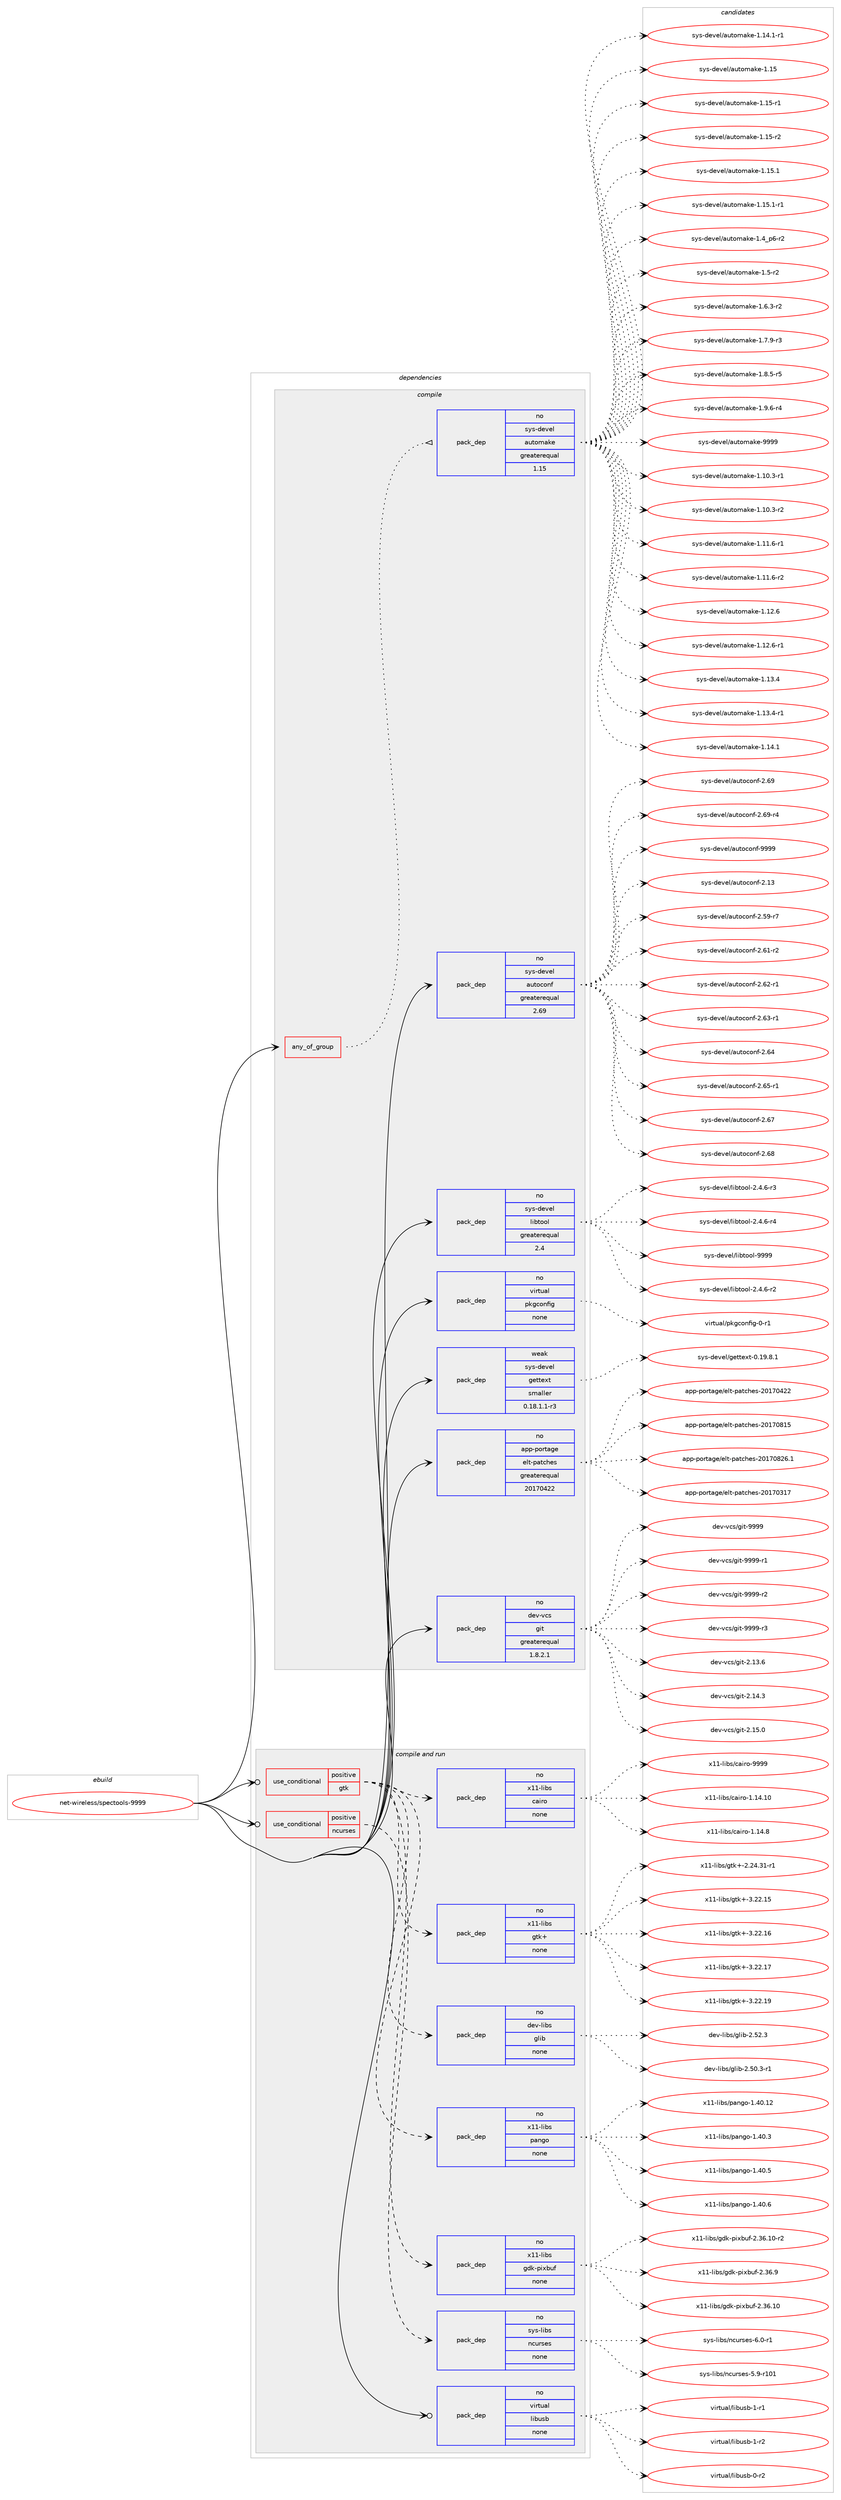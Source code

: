 digraph prolog {

# *************
# Graph options
# *************

newrank=true;
concentrate=true;
compound=true;
graph [rankdir=LR,fontname=Helvetica,fontsize=10,ranksep=1.5];#, ranksep=2.5, nodesep=0.2];
edge  [arrowhead=vee];
node  [fontname=Helvetica,fontsize=10];

# **********
# The ebuild
# **********

subgraph cluster_leftcol {
color=gray;
rank=same;
label=<<i>ebuild</i>>;
id [label="net-wireless/spectools-9999", color=red, width=4, href="../net-wireless/spectools-9999.svg"];
}

# ****************
# The dependencies
# ****************

subgraph cluster_midcol {
color=gray;
label=<<i>dependencies</i>>;
subgraph cluster_compile {
fillcolor="#eeeeee";
style=filled;
label=<<i>compile</i>>;
subgraph any7402 {
dependency440289 [label=<<TABLE BORDER="0" CELLBORDER="1" CELLSPACING="0" CELLPADDING="4"><TR><TD CELLPADDING="10">any_of_group</TD></TR></TABLE>>, shape=none, color=red];subgraph pack323809 {
dependency440290 [label=<<TABLE BORDER="0" CELLBORDER="1" CELLSPACING="0" CELLPADDING="4" WIDTH="220"><TR><TD ROWSPAN="6" CELLPADDING="30">pack_dep</TD></TR><TR><TD WIDTH="110">no</TD></TR><TR><TD>sys-devel</TD></TR><TR><TD>automake</TD></TR><TR><TD>greaterequal</TD></TR><TR><TD>1.15</TD></TR></TABLE>>, shape=none, color=blue];
}
dependency440289:e -> dependency440290:w [weight=20,style="dotted",arrowhead="oinv"];
}
id:e -> dependency440289:w [weight=20,style="solid",arrowhead="vee"];
subgraph pack323810 {
dependency440291 [label=<<TABLE BORDER="0" CELLBORDER="1" CELLSPACING="0" CELLPADDING="4" WIDTH="220"><TR><TD ROWSPAN="6" CELLPADDING="30">pack_dep</TD></TR><TR><TD WIDTH="110">no</TD></TR><TR><TD>app-portage</TD></TR><TR><TD>elt-patches</TD></TR><TR><TD>greaterequal</TD></TR><TR><TD>20170422</TD></TR></TABLE>>, shape=none, color=blue];
}
id:e -> dependency440291:w [weight=20,style="solid",arrowhead="vee"];
subgraph pack323811 {
dependency440292 [label=<<TABLE BORDER="0" CELLBORDER="1" CELLSPACING="0" CELLPADDING="4" WIDTH="220"><TR><TD ROWSPAN="6" CELLPADDING="30">pack_dep</TD></TR><TR><TD WIDTH="110">no</TD></TR><TR><TD>dev-vcs</TD></TR><TR><TD>git</TD></TR><TR><TD>greaterequal</TD></TR><TR><TD>1.8.2.1</TD></TR></TABLE>>, shape=none, color=blue];
}
id:e -> dependency440292:w [weight=20,style="solid",arrowhead="vee"];
subgraph pack323812 {
dependency440293 [label=<<TABLE BORDER="0" CELLBORDER="1" CELLSPACING="0" CELLPADDING="4" WIDTH="220"><TR><TD ROWSPAN="6" CELLPADDING="30">pack_dep</TD></TR><TR><TD WIDTH="110">no</TD></TR><TR><TD>sys-devel</TD></TR><TR><TD>autoconf</TD></TR><TR><TD>greaterequal</TD></TR><TR><TD>2.69</TD></TR></TABLE>>, shape=none, color=blue];
}
id:e -> dependency440293:w [weight=20,style="solid",arrowhead="vee"];
subgraph pack323813 {
dependency440294 [label=<<TABLE BORDER="0" CELLBORDER="1" CELLSPACING="0" CELLPADDING="4" WIDTH="220"><TR><TD ROWSPAN="6" CELLPADDING="30">pack_dep</TD></TR><TR><TD WIDTH="110">no</TD></TR><TR><TD>sys-devel</TD></TR><TR><TD>libtool</TD></TR><TR><TD>greaterequal</TD></TR><TR><TD>2.4</TD></TR></TABLE>>, shape=none, color=blue];
}
id:e -> dependency440294:w [weight=20,style="solid",arrowhead="vee"];
subgraph pack323814 {
dependency440295 [label=<<TABLE BORDER="0" CELLBORDER="1" CELLSPACING="0" CELLPADDING="4" WIDTH="220"><TR><TD ROWSPAN="6" CELLPADDING="30">pack_dep</TD></TR><TR><TD WIDTH="110">no</TD></TR><TR><TD>virtual</TD></TR><TR><TD>pkgconfig</TD></TR><TR><TD>none</TD></TR><TR><TD></TD></TR></TABLE>>, shape=none, color=blue];
}
id:e -> dependency440295:w [weight=20,style="solid",arrowhead="vee"];
subgraph pack323815 {
dependency440296 [label=<<TABLE BORDER="0" CELLBORDER="1" CELLSPACING="0" CELLPADDING="4" WIDTH="220"><TR><TD ROWSPAN="6" CELLPADDING="30">pack_dep</TD></TR><TR><TD WIDTH="110">weak</TD></TR><TR><TD>sys-devel</TD></TR><TR><TD>gettext</TD></TR><TR><TD>smaller</TD></TR><TR><TD>0.18.1.1-r3</TD></TR></TABLE>>, shape=none, color=blue];
}
id:e -> dependency440296:w [weight=20,style="solid",arrowhead="vee"];
}
subgraph cluster_compileandrun {
fillcolor="#eeeeee";
style=filled;
label=<<i>compile and run</i>>;
subgraph cond108839 {
dependency440297 [label=<<TABLE BORDER="0" CELLBORDER="1" CELLSPACING="0" CELLPADDING="4"><TR><TD ROWSPAN="3" CELLPADDING="10">use_conditional</TD></TR><TR><TD>positive</TD></TR><TR><TD>gtk</TD></TR></TABLE>>, shape=none, color=red];
subgraph pack323816 {
dependency440298 [label=<<TABLE BORDER="0" CELLBORDER="1" CELLSPACING="0" CELLPADDING="4" WIDTH="220"><TR><TD ROWSPAN="6" CELLPADDING="30">pack_dep</TD></TR><TR><TD WIDTH="110">no</TD></TR><TR><TD>x11-libs</TD></TR><TR><TD>gtk+</TD></TR><TR><TD>none</TD></TR><TR><TD></TD></TR></TABLE>>, shape=none, color=blue];
}
dependency440297:e -> dependency440298:w [weight=20,style="dashed",arrowhead="vee"];
subgraph pack323817 {
dependency440299 [label=<<TABLE BORDER="0" CELLBORDER="1" CELLSPACING="0" CELLPADDING="4" WIDTH="220"><TR><TD ROWSPAN="6" CELLPADDING="30">pack_dep</TD></TR><TR><TD WIDTH="110">no</TD></TR><TR><TD>x11-libs</TD></TR><TR><TD>cairo</TD></TR><TR><TD>none</TD></TR><TR><TD></TD></TR></TABLE>>, shape=none, color=blue];
}
dependency440297:e -> dependency440299:w [weight=20,style="dashed",arrowhead="vee"];
subgraph pack323818 {
dependency440300 [label=<<TABLE BORDER="0" CELLBORDER="1" CELLSPACING="0" CELLPADDING="4" WIDTH="220"><TR><TD ROWSPAN="6" CELLPADDING="30">pack_dep</TD></TR><TR><TD WIDTH="110">no</TD></TR><TR><TD>x11-libs</TD></TR><TR><TD>gdk-pixbuf</TD></TR><TR><TD>none</TD></TR><TR><TD></TD></TR></TABLE>>, shape=none, color=blue];
}
dependency440297:e -> dependency440300:w [weight=20,style="dashed",arrowhead="vee"];
subgraph pack323819 {
dependency440301 [label=<<TABLE BORDER="0" CELLBORDER="1" CELLSPACING="0" CELLPADDING="4" WIDTH="220"><TR><TD ROWSPAN="6" CELLPADDING="30">pack_dep</TD></TR><TR><TD WIDTH="110">no</TD></TR><TR><TD>x11-libs</TD></TR><TR><TD>pango</TD></TR><TR><TD>none</TD></TR><TR><TD></TD></TR></TABLE>>, shape=none, color=blue];
}
dependency440297:e -> dependency440301:w [weight=20,style="dashed",arrowhead="vee"];
subgraph pack323820 {
dependency440302 [label=<<TABLE BORDER="0" CELLBORDER="1" CELLSPACING="0" CELLPADDING="4" WIDTH="220"><TR><TD ROWSPAN="6" CELLPADDING="30">pack_dep</TD></TR><TR><TD WIDTH="110">no</TD></TR><TR><TD>dev-libs</TD></TR><TR><TD>glib</TD></TR><TR><TD>none</TD></TR><TR><TD></TD></TR></TABLE>>, shape=none, color=blue];
}
dependency440297:e -> dependency440302:w [weight=20,style="dashed",arrowhead="vee"];
}
id:e -> dependency440297:w [weight=20,style="solid",arrowhead="odotvee"];
subgraph cond108840 {
dependency440303 [label=<<TABLE BORDER="0" CELLBORDER="1" CELLSPACING="0" CELLPADDING="4"><TR><TD ROWSPAN="3" CELLPADDING="10">use_conditional</TD></TR><TR><TD>positive</TD></TR><TR><TD>ncurses</TD></TR></TABLE>>, shape=none, color=red];
subgraph pack323821 {
dependency440304 [label=<<TABLE BORDER="0" CELLBORDER="1" CELLSPACING="0" CELLPADDING="4" WIDTH="220"><TR><TD ROWSPAN="6" CELLPADDING="30">pack_dep</TD></TR><TR><TD WIDTH="110">no</TD></TR><TR><TD>sys-libs</TD></TR><TR><TD>ncurses</TD></TR><TR><TD>none</TD></TR><TR><TD></TD></TR></TABLE>>, shape=none, color=blue];
}
dependency440303:e -> dependency440304:w [weight=20,style="dashed",arrowhead="vee"];
}
id:e -> dependency440303:w [weight=20,style="solid",arrowhead="odotvee"];
subgraph pack323822 {
dependency440305 [label=<<TABLE BORDER="0" CELLBORDER="1" CELLSPACING="0" CELLPADDING="4" WIDTH="220"><TR><TD ROWSPAN="6" CELLPADDING="30">pack_dep</TD></TR><TR><TD WIDTH="110">no</TD></TR><TR><TD>virtual</TD></TR><TR><TD>libusb</TD></TR><TR><TD>none</TD></TR><TR><TD></TD></TR></TABLE>>, shape=none, color=blue];
}
id:e -> dependency440305:w [weight=20,style="solid",arrowhead="odotvee"];
}
subgraph cluster_run {
fillcolor="#eeeeee";
style=filled;
label=<<i>run</i>>;
}
}

# **************
# The candidates
# **************

subgraph cluster_choices {
rank=same;
color=gray;
label=<<i>candidates</i>>;

subgraph choice323809 {
color=black;
nodesep=1;
choice11512111545100101118101108479711711611110997107101454946494846514511449 [label="sys-devel/automake-1.10.3-r1", color=red, width=4,href="../sys-devel/automake-1.10.3-r1.svg"];
choice11512111545100101118101108479711711611110997107101454946494846514511450 [label="sys-devel/automake-1.10.3-r2", color=red, width=4,href="../sys-devel/automake-1.10.3-r2.svg"];
choice11512111545100101118101108479711711611110997107101454946494946544511449 [label="sys-devel/automake-1.11.6-r1", color=red, width=4,href="../sys-devel/automake-1.11.6-r1.svg"];
choice11512111545100101118101108479711711611110997107101454946494946544511450 [label="sys-devel/automake-1.11.6-r2", color=red, width=4,href="../sys-devel/automake-1.11.6-r2.svg"];
choice1151211154510010111810110847971171161111099710710145494649504654 [label="sys-devel/automake-1.12.6", color=red, width=4,href="../sys-devel/automake-1.12.6.svg"];
choice11512111545100101118101108479711711611110997107101454946495046544511449 [label="sys-devel/automake-1.12.6-r1", color=red, width=4,href="../sys-devel/automake-1.12.6-r1.svg"];
choice1151211154510010111810110847971171161111099710710145494649514652 [label="sys-devel/automake-1.13.4", color=red, width=4,href="../sys-devel/automake-1.13.4.svg"];
choice11512111545100101118101108479711711611110997107101454946495146524511449 [label="sys-devel/automake-1.13.4-r1", color=red, width=4,href="../sys-devel/automake-1.13.4-r1.svg"];
choice1151211154510010111810110847971171161111099710710145494649524649 [label="sys-devel/automake-1.14.1", color=red, width=4,href="../sys-devel/automake-1.14.1.svg"];
choice11512111545100101118101108479711711611110997107101454946495246494511449 [label="sys-devel/automake-1.14.1-r1", color=red, width=4,href="../sys-devel/automake-1.14.1-r1.svg"];
choice115121115451001011181011084797117116111109971071014549464953 [label="sys-devel/automake-1.15", color=red, width=4,href="../sys-devel/automake-1.15.svg"];
choice1151211154510010111810110847971171161111099710710145494649534511449 [label="sys-devel/automake-1.15-r1", color=red, width=4,href="../sys-devel/automake-1.15-r1.svg"];
choice1151211154510010111810110847971171161111099710710145494649534511450 [label="sys-devel/automake-1.15-r2", color=red, width=4,href="../sys-devel/automake-1.15-r2.svg"];
choice1151211154510010111810110847971171161111099710710145494649534649 [label="sys-devel/automake-1.15.1", color=red, width=4,href="../sys-devel/automake-1.15.1.svg"];
choice11512111545100101118101108479711711611110997107101454946495346494511449 [label="sys-devel/automake-1.15.1-r1", color=red, width=4,href="../sys-devel/automake-1.15.1-r1.svg"];
choice115121115451001011181011084797117116111109971071014549465295112544511450 [label="sys-devel/automake-1.4_p6-r2", color=red, width=4,href="../sys-devel/automake-1.4_p6-r2.svg"];
choice11512111545100101118101108479711711611110997107101454946534511450 [label="sys-devel/automake-1.5-r2", color=red, width=4,href="../sys-devel/automake-1.5-r2.svg"];
choice115121115451001011181011084797117116111109971071014549465446514511450 [label="sys-devel/automake-1.6.3-r2", color=red, width=4,href="../sys-devel/automake-1.6.3-r2.svg"];
choice115121115451001011181011084797117116111109971071014549465546574511451 [label="sys-devel/automake-1.7.9-r3", color=red, width=4,href="../sys-devel/automake-1.7.9-r3.svg"];
choice115121115451001011181011084797117116111109971071014549465646534511453 [label="sys-devel/automake-1.8.5-r5", color=red, width=4,href="../sys-devel/automake-1.8.5-r5.svg"];
choice115121115451001011181011084797117116111109971071014549465746544511452 [label="sys-devel/automake-1.9.6-r4", color=red, width=4,href="../sys-devel/automake-1.9.6-r4.svg"];
choice115121115451001011181011084797117116111109971071014557575757 [label="sys-devel/automake-9999", color=red, width=4,href="../sys-devel/automake-9999.svg"];
dependency440290:e -> choice11512111545100101118101108479711711611110997107101454946494846514511449:w [style=dotted,weight="100"];
dependency440290:e -> choice11512111545100101118101108479711711611110997107101454946494846514511450:w [style=dotted,weight="100"];
dependency440290:e -> choice11512111545100101118101108479711711611110997107101454946494946544511449:w [style=dotted,weight="100"];
dependency440290:e -> choice11512111545100101118101108479711711611110997107101454946494946544511450:w [style=dotted,weight="100"];
dependency440290:e -> choice1151211154510010111810110847971171161111099710710145494649504654:w [style=dotted,weight="100"];
dependency440290:e -> choice11512111545100101118101108479711711611110997107101454946495046544511449:w [style=dotted,weight="100"];
dependency440290:e -> choice1151211154510010111810110847971171161111099710710145494649514652:w [style=dotted,weight="100"];
dependency440290:e -> choice11512111545100101118101108479711711611110997107101454946495146524511449:w [style=dotted,weight="100"];
dependency440290:e -> choice1151211154510010111810110847971171161111099710710145494649524649:w [style=dotted,weight="100"];
dependency440290:e -> choice11512111545100101118101108479711711611110997107101454946495246494511449:w [style=dotted,weight="100"];
dependency440290:e -> choice115121115451001011181011084797117116111109971071014549464953:w [style=dotted,weight="100"];
dependency440290:e -> choice1151211154510010111810110847971171161111099710710145494649534511449:w [style=dotted,weight="100"];
dependency440290:e -> choice1151211154510010111810110847971171161111099710710145494649534511450:w [style=dotted,weight="100"];
dependency440290:e -> choice1151211154510010111810110847971171161111099710710145494649534649:w [style=dotted,weight="100"];
dependency440290:e -> choice11512111545100101118101108479711711611110997107101454946495346494511449:w [style=dotted,weight="100"];
dependency440290:e -> choice115121115451001011181011084797117116111109971071014549465295112544511450:w [style=dotted,weight="100"];
dependency440290:e -> choice11512111545100101118101108479711711611110997107101454946534511450:w [style=dotted,weight="100"];
dependency440290:e -> choice115121115451001011181011084797117116111109971071014549465446514511450:w [style=dotted,weight="100"];
dependency440290:e -> choice115121115451001011181011084797117116111109971071014549465546574511451:w [style=dotted,weight="100"];
dependency440290:e -> choice115121115451001011181011084797117116111109971071014549465646534511453:w [style=dotted,weight="100"];
dependency440290:e -> choice115121115451001011181011084797117116111109971071014549465746544511452:w [style=dotted,weight="100"];
dependency440290:e -> choice115121115451001011181011084797117116111109971071014557575757:w [style=dotted,weight="100"];
}
subgraph choice323810 {
color=black;
nodesep=1;
choice97112112451121111141169710310147101108116451129711699104101115455048495548514955 [label="app-portage/elt-patches-20170317", color=red, width=4,href="../app-portage/elt-patches-20170317.svg"];
choice97112112451121111141169710310147101108116451129711699104101115455048495548525050 [label="app-portage/elt-patches-20170422", color=red, width=4,href="../app-portage/elt-patches-20170422.svg"];
choice97112112451121111141169710310147101108116451129711699104101115455048495548564953 [label="app-portage/elt-patches-20170815", color=red, width=4,href="../app-portage/elt-patches-20170815.svg"];
choice971121124511211111411697103101471011081164511297116991041011154550484955485650544649 [label="app-portage/elt-patches-20170826.1", color=red, width=4,href="../app-portage/elt-patches-20170826.1.svg"];
dependency440291:e -> choice97112112451121111141169710310147101108116451129711699104101115455048495548514955:w [style=dotted,weight="100"];
dependency440291:e -> choice97112112451121111141169710310147101108116451129711699104101115455048495548525050:w [style=dotted,weight="100"];
dependency440291:e -> choice97112112451121111141169710310147101108116451129711699104101115455048495548564953:w [style=dotted,weight="100"];
dependency440291:e -> choice971121124511211111411697103101471011081164511297116991041011154550484955485650544649:w [style=dotted,weight="100"];
}
subgraph choice323811 {
color=black;
nodesep=1;
choice10010111845118991154710310511645504649514654 [label="dev-vcs/git-2.13.6", color=red, width=4,href="../dev-vcs/git-2.13.6.svg"];
choice10010111845118991154710310511645504649524651 [label="dev-vcs/git-2.14.3", color=red, width=4,href="../dev-vcs/git-2.14.3.svg"];
choice10010111845118991154710310511645504649534648 [label="dev-vcs/git-2.15.0", color=red, width=4,href="../dev-vcs/git-2.15.0.svg"];
choice1001011184511899115471031051164557575757 [label="dev-vcs/git-9999", color=red, width=4,href="../dev-vcs/git-9999.svg"];
choice10010111845118991154710310511645575757574511449 [label="dev-vcs/git-9999-r1", color=red, width=4,href="../dev-vcs/git-9999-r1.svg"];
choice10010111845118991154710310511645575757574511450 [label="dev-vcs/git-9999-r2", color=red, width=4,href="../dev-vcs/git-9999-r2.svg"];
choice10010111845118991154710310511645575757574511451 [label="dev-vcs/git-9999-r3", color=red, width=4,href="../dev-vcs/git-9999-r3.svg"];
dependency440292:e -> choice10010111845118991154710310511645504649514654:w [style=dotted,weight="100"];
dependency440292:e -> choice10010111845118991154710310511645504649524651:w [style=dotted,weight="100"];
dependency440292:e -> choice10010111845118991154710310511645504649534648:w [style=dotted,weight="100"];
dependency440292:e -> choice1001011184511899115471031051164557575757:w [style=dotted,weight="100"];
dependency440292:e -> choice10010111845118991154710310511645575757574511449:w [style=dotted,weight="100"];
dependency440292:e -> choice10010111845118991154710310511645575757574511450:w [style=dotted,weight="100"];
dependency440292:e -> choice10010111845118991154710310511645575757574511451:w [style=dotted,weight="100"];
}
subgraph choice323812 {
color=black;
nodesep=1;
choice115121115451001011181011084797117116111991111101024550464951 [label="sys-devel/autoconf-2.13", color=red, width=4,href="../sys-devel/autoconf-2.13.svg"];
choice1151211154510010111810110847971171161119911111010245504653574511455 [label="sys-devel/autoconf-2.59-r7", color=red, width=4,href="../sys-devel/autoconf-2.59-r7.svg"];
choice1151211154510010111810110847971171161119911111010245504654494511450 [label="sys-devel/autoconf-2.61-r2", color=red, width=4,href="../sys-devel/autoconf-2.61-r2.svg"];
choice1151211154510010111810110847971171161119911111010245504654504511449 [label="sys-devel/autoconf-2.62-r1", color=red, width=4,href="../sys-devel/autoconf-2.62-r1.svg"];
choice1151211154510010111810110847971171161119911111010245504654514511449 [label="sys-devel/autoconf-2.63-r1", color=red, width=4,href="../sys-devel/autoconf-2.63-r1.svg"];
choice115121115451001011181011084797117116111991111101024550465452 [label="sys-devel/autoconf-2.64", color=red, width=4,href="../sys-devel/autoconf-2.64.svg"];
choice1151211154510010111810110847971171161119911111010245504654534511449 [label="sys-devel/autoconf-2.65-r1", color=red, width=4,href="../sys-devel/autoconf-2.65-r1.svg"];
choice115121115451001011181011084797117116111991111101024550465455 [label="sys-devel/autoconf-2.67", color=red, width=4,href="../sys-devel/autoconf-2.67.svg"];
choice115121115451001011181011084797117116111991111101024550465456 [label="sys-devel/autoconf-2.68", color=red, width=4,href="../sys-devel/autoconf-2.68.svg"];
choice115121115451001011181011084797117116111991111101024550465457 [label="sys-devel/autoconf-2.69", color=red, width=4,href="../sys-devel/autoconf-2.69.svg"];
choice1151211154510010111810110847971171161119911111010245504654574511452 [label="sys-devel/autoconf-2.69-r4", color=red, width=4,href="../sys-devel/autoconf-2.69-r4.svg"];
choice115121115451001011181011084797117116111991111101024557575757 [label="sys-devel/autoconf-9999", color=red, width=4,href="../sys-devel/autoconf-9999.svg"];
dependency440293:e -> choice115121115451001011181011084797117116111991111101024550464951:w [style=dotted,weight="100"];
dependency440293:e -> choice1151211154510010111810110847971171161119911111010245504653574511455:w [style=dotted,weight="100"];
dependency440293:e -> choice1151211154510010111810110847971171161119911111010245504654494511450:w [style=dotted,weight="100"];
dependency440293:e -> choice1151211154510010111810110847971171161119911111010245504654504511449:w [style=dotted,weight="100"];
dependency440293:e -> choice1151211154510010111810110847971171161119911111010245504654514511449:w [style=dotted,weight="100"];
dependency440293:e -> choice115121115451001011181011084797117116111991111101024550465452:w [style=dotted,weight="100"];
dependency440293:e -> choice1151211154510010111810110847971171161119911111010245504654534511449:w [style=dotted,weight="100"];
dependency440293:e -> choice115121115451001011181011084797117116111991111101024550465455:w [style=dotted,weight="100"];
dependency440293:e -> choice115121115451001011181011084797117116111991111101024550465456:w [style=dotted,weight="100"];
dependency440293:e -> choice115121115451001011181011084797117116111991111101024550465457:w [style=dotted,weight="100"];
dependency440293:e -> choice1151211154510010111810110847971171161119911111010245504654574511452:w [style=dotted,weight="100"];
dependency440293:e -> choice115121115451001011181011084797117116111991111101024557575757:w [style=dotted,weight="100"];
}
subgraph choice323813 {
color=black;
nodesep=1;
choice1151211154510010111810110847108105981161111111084550465246544511450 [label="sys-devel/libtool-2.4.6-r2", color=red, width=4,href="../sys-devel/libtool-2.4.6-r2.svg"];
choice1151211154510010111810110847108105981161111111084550465246544511451 [label="sys-devel/libtool-2.4.6-r3", color=red, width=4,href="../sys-devel/libtool-2.4.6-r3.svg"];
choice1151211154510010111810110847108105981161111111084550465246544511452 [label="sys-devel/libtool-2.4.6-r4", color=red, width=4,href="../sys-devel/libtool-2.4.6-r4.svg"];
choice1151211154510010111810110847108105981161111111084557575757 [label="sys-devel/libtool-9999", color=red, width=4,href="../sys-devel/libtool-9999.svg"];
dependency440294:e -> choice1151211154510010111810110847108105981161111111084550465246544511450:w [style=dotted,weight="100"];
dependency440294:e -> choice1151211154510010111810110847108105981161111111084550465246544511451:w [style=dotted,weight="100"];
dependency440294:e -> choice1151211154510010111810110847108105981161111111084550465246544511452:w [style=dotted,weight="100"];
dependency440294:e -> choice1151211154510010111810110847108105981161111111084557575757:w [style=dotted,weight="100"];
}
subgraph choice323814 {
color=black;
nodesep=1;
choice11810511411611797108471121071039911111010210510345484511449 [label="virtual/pkgconfig-0-r1", color=red, width=4,href="../virtual/pkgconfig-0-r1.svg"];
dependency440295:e -> choice11810511411611797108471121071039911111010210510345484511449:w [style=dotted,weight="100"];
}
subgraph choice323815 {
color=black;
nodesep=1;
choice1151211154510010111810110847103101116116101120116454846495746564649 [label="sys-devel/gettext-0.19.8.1", color=red, width=4,href="../sys-devel/gettext-0.19.8.1.svg"];
dependency440296:e -> choice1151211154510010111810110847103101116116101120116454846495746564649:w [style=dotted,weight="100"];
}
subgraph choice323816 {
color=black;
nodesep=1;
choice12049494510810598115471031161074345504650524651494511449 [label="x11-libs/gtk+-2.24.31-r1", color=red, width=4,href="../x11-libs/gtk+-2.24.31-r1.svg"];
choice1204949451081059811547103116107434551465050464953 [label="x11-libs/gtk+-3.22.15", color=red, width=4,href="../x11-libs/gtk+-3.22.15.svg"];
choice1204949451081059811547103116107434551465050464954 [label="x11-libs/gtk+-3.22.16", color=red, width=4,href="../x11-libs/gtk+-3.22.16.svg"];
choice1204949451081059811547103116107434551465050464955 [label="x11-libs/gtk+-3.22.17", color=red, width=4,href="../x11-libs/gtk+-3.22.17.svg"];
choice1204949451081059811547103116107434551465050464957 [label="x11-libs/gtk+-3.22.19", color=red, width=4,href="../x11-libs/gtk+-3.22.19.svg"];
dependency440298:e -> choice12049494510810598115471031161074345504650524651494511449:w [style=dotted,weight="100"];
dependency440298:e -> choice1204949451081059811547103116107434551465050464953:w [style=dotted,weight="100"];
dependency440298:e -> choice1204949451081059811547103116107434551465050464954:w [style=dotted,weight="100"];
dependency440298:e -> choice1204949451081059811547103116107434551465050464955:w [style=dotted,weight="100"];
dependency440298:e -> choice1204949451081059811547103116107434551465050464957:w [style=dotted,weight="100"];
}
subgraph choice323817 {
color=black;
nodesep=1;
choice120494945108105981154799971051141114549464952464948 [label="x11-libs/cairo-1.14.10", color=red, width=4,href="../x11-libs/cairo-1.14.10.svg"];
choice1204949451081059811547999710511411145494649524656 [label="x11-libs/cairo-1.14.8", color=red, width=4,href="../x11-libs/cairo-1.14.8.svg"];
choice120494945108105981154799971051141114557575757 [label="x11-libs/cairo-9999", color=red, width=4,href="../x11-libs/cairo-9999.svg"];
dependency440299:e -> choice120494945108105981154799971051141114549464952464948:w [style=dotted,weight="100"];
dependency440299:e -> choice1204949451081059811547999710511411145494649524656:w [style=dotted,weight="100"];
dependency440299:e -> choice120494945108105981154799971051141114557575757:w [style=dotted,weight="100"];
}
subgraph choice323818 {
color=black;
nodesep=1;
choice120494945108105981154710310010745112105120981171024550465154464948 [label="x11-libs/gdk-pixbuf-2.36.10", color=red, width=4,href="../x11-libs/gdk-pixbuf-2.36.10.svg"];
choice1204949451081059811547103100107451121051209811710245504651544649484511450 [label="x11-libs/gdk-pixbuf-2.36.10-r2", color=red, width=4,href="../x11-libs/gdk-pixbuf-2.36.10-r2.svg"];
choice1204949451081059811547103100107451121051209811710245504651544657 [label="x11-libs/gdk-pixbuf-2.36.9", color=red, width=4,href="../x11-libs/gdk-pixbuf-2.36.9.svg"];
dependency440300:e -> choice120494945108105981154710310010745112105120981171024550465154464948:w [style=dotted,weight="100"];
dependency440300:e -> choice1204949451081059811547103100107451121051209811710245504651544649484511450:w [style=dotted,weight="100"];
dependency440300:e -> choice1204949451081059811547103100107451121051209811710245504651544657:w [style=dotted,weight="100"];
}
subgraph choice323819 {
color=black;
nodesep=1;
choice1204949451081059811547112971101031114549465248464950 [label="x11-libs/pango-1.40.12", color=red, width=4,href="../x11-libs/pango-1.40.12.svg"];
choice12049494510810598115471129711010311145494652484651 [label="x11-libs/pango-1.40.3", color=red, width=4,href="../x11-libs/pango-1.40.3.svg"];
choice12049494510810598115471129711010311145494652484653 [label="x11-libs/pango-1.40.5", color=red, width=4,href="../x11-libs/pango-1.40.5.svg"];
choice12049494510810598115471129711010311145494652484654 [label="x11-libs/pango-1.40.6", color=red, width=4,href="../x11-libs/pango-1.40.6.svg"];
dependency440301:e -> choice1204949451081059811547112971101031114549465248464950:w [style=dotted,weight="100"];
dependency440301:e -> choice12049494510810598115471129711010311145494652484651:w [style=dotted,weight="100"];
dependency440301:e -> choice12049494510810598115471129711010311145494652484653:w [style=dotted,weight="100"];
dependency440301:e -> choice12049494510810598115471129711010311145494652484654:w [style=dotted,weight="100"];
}
subgraph choice323820 {
color=black;
nodesep=1;
choice10010111845108105981154710310810598455046534846514511449 [label="dev-libs/glib-2.50.3-r1", color=red, width=4,href="../dev-libs/glib-2.50.3-r1.svg"];
choice1001011184510810598115471031081059845504653504651 [label="dev-libs/glib-2.52.3", color=red, width=4,href="../dev-libs/glib-2.52.3.svg"];
dependency440302:e -> choice10010111845108105981154710310810598455046534846514511449:w [style=dotted,weight="100"];
dependency440302:e -> choice1001011184510810598115471031081059845504653504651:w [style=dotted,weight="100"];
}
subgraph choice323821 {
color=black;
nodesep=1;
choice115121115451081059811547110991171141151011154553465745114494849 [label="sys-libs/ncurses-5.9-r101", color=red, width=4,href="../sys-libs/ncurses-5.9-r101.svg"];
choice11512111545108105981154711099117114115101115455446484511449 [label="sys-libs/ncurses-6.0-r1", color=red, width=4,href="../sys-libs/ncurses-6.0-r1.svg"];
dependency440304:e -> choice115121115451081059811547110991171141151011154553465745114494849:w [style=dotted,weight="100"];
dependency440304:e -> choice11512111545108105981154711099117114115101115455446484511449:w [style=dotted,weight="100"];
}
subgraph choice323822 {
color=black;
nodesep=1;
choice1181051141161179710847108105981171159845484511450 [label="virtual/libusb-0-r2", color=red, width=4,href="../virtual/libusb-0-r2.svg"];
choice1181051141161179710847108105981171159845494511449 [label="virtual/libusb-1-r1", color=red, width=4,href="../virtual/libusb-1-r1.svg"];
choice1181051141161179710847108105981171159845494511450 [label="virtual/libusb-1-r2", color=red, width=4,href="../virtual/libusb-1-r2.svg"];
dependency440305:e -> choice1181051141161179710847108105981171159845484511450:w [style=dotted,weight="100"];
dependency440305:e -> choice1181051141161179710847108105981171159845494511449:w [style=dotted,weight="100"];
dependency440305:e -> choice1181051141161179710847108105981171159845494511450:w [style=dotted,weight="100"];
}
}

}
